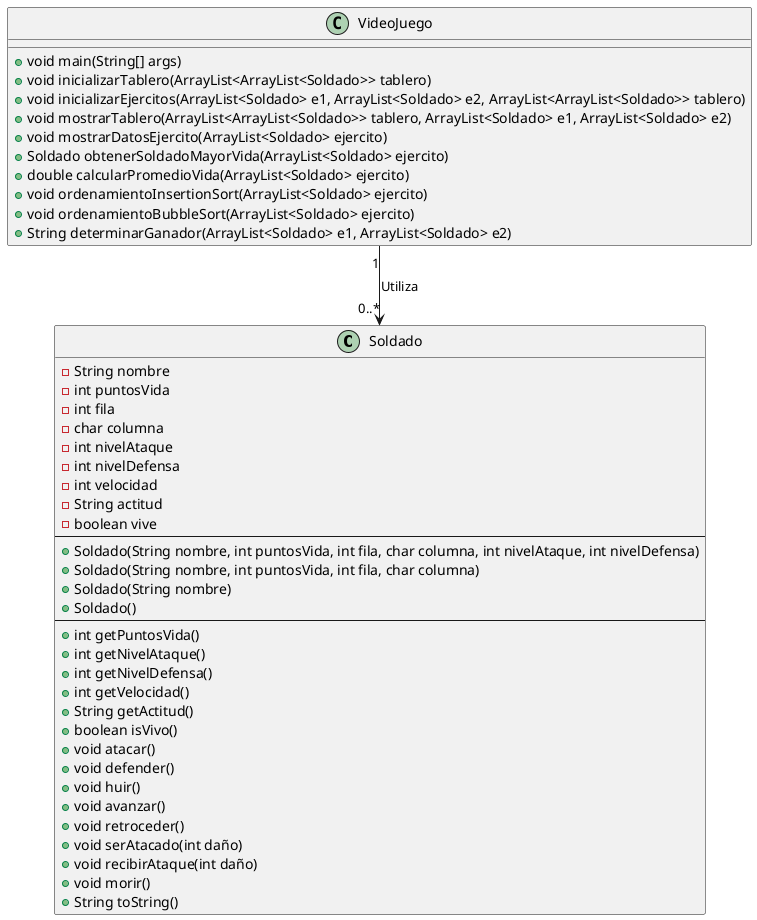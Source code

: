 @startuml Diagrama
class Soldado {
    - String nombre
    - int puntosVida
    - int fila
    - char columna
    - int nivelAtaque
    - int nivelDefensa
    - int velocidad
    - String actitud
    - boolean vive
    --
    + Soldado(String nombre, int puntosVida, int fila, char columna, int nivelAtaque, int nivelDefensa)
    + Soldado(String nombre, int puntosVida, int fila, char columna)
    + Soldado(String nombre)
    + Soldado()
    --
    + int getPuntosVida()
    + int getNivelAtaque()
    + int getNivelDefensa()
    + int getVelocidad()
    + String getActitud()
    + boolean isVivo()
    + void atacar()
    + void defender()
    + void huir()
    + void avanzar()
    + void retroceder()
    + void serAtacado(int daño)
    + void recibirAtaque(int daño)
    + void morir()
    + String toString()
}

class VideoJuego {
    + void main(String[] args)
    + void inicializarTablero(ArrayList<ArrayList<Soldado>> tablero)
    + void inicializarEjercitos(ArrayList<Soldado> e1, ArrayList<Soldado> e2, ArrayList<ArrayList<Soldado>> tablero)
    + void mostrarTablero(ArrayList<ArrayList<Soldado>> tablero, ArrayList<Soldado> e1, ArrayList<Soldado> e2)
    + void mostrarDatosEjercito(ArrayList<Soldado> ejercito)
    + Soldado obtenerSoldadoMayorVida(ArrayList<Soldado> ejercito)
    + double calcularPromedioVida(ArrayList<Soldado> ejercito)
    + void ordenamientoInsertionSort(ArrayList<Soldado> ejercito)
    + void ordenamientoBubbleSort(ArrayList<Soldado> ejercito)
    + String determinarGanador(ArrayList<Soldado> e1, ArrayList<Soldado> e2)
}

VideoJuego "1" --> "0..*" Soldado : Utiliza
@enduml